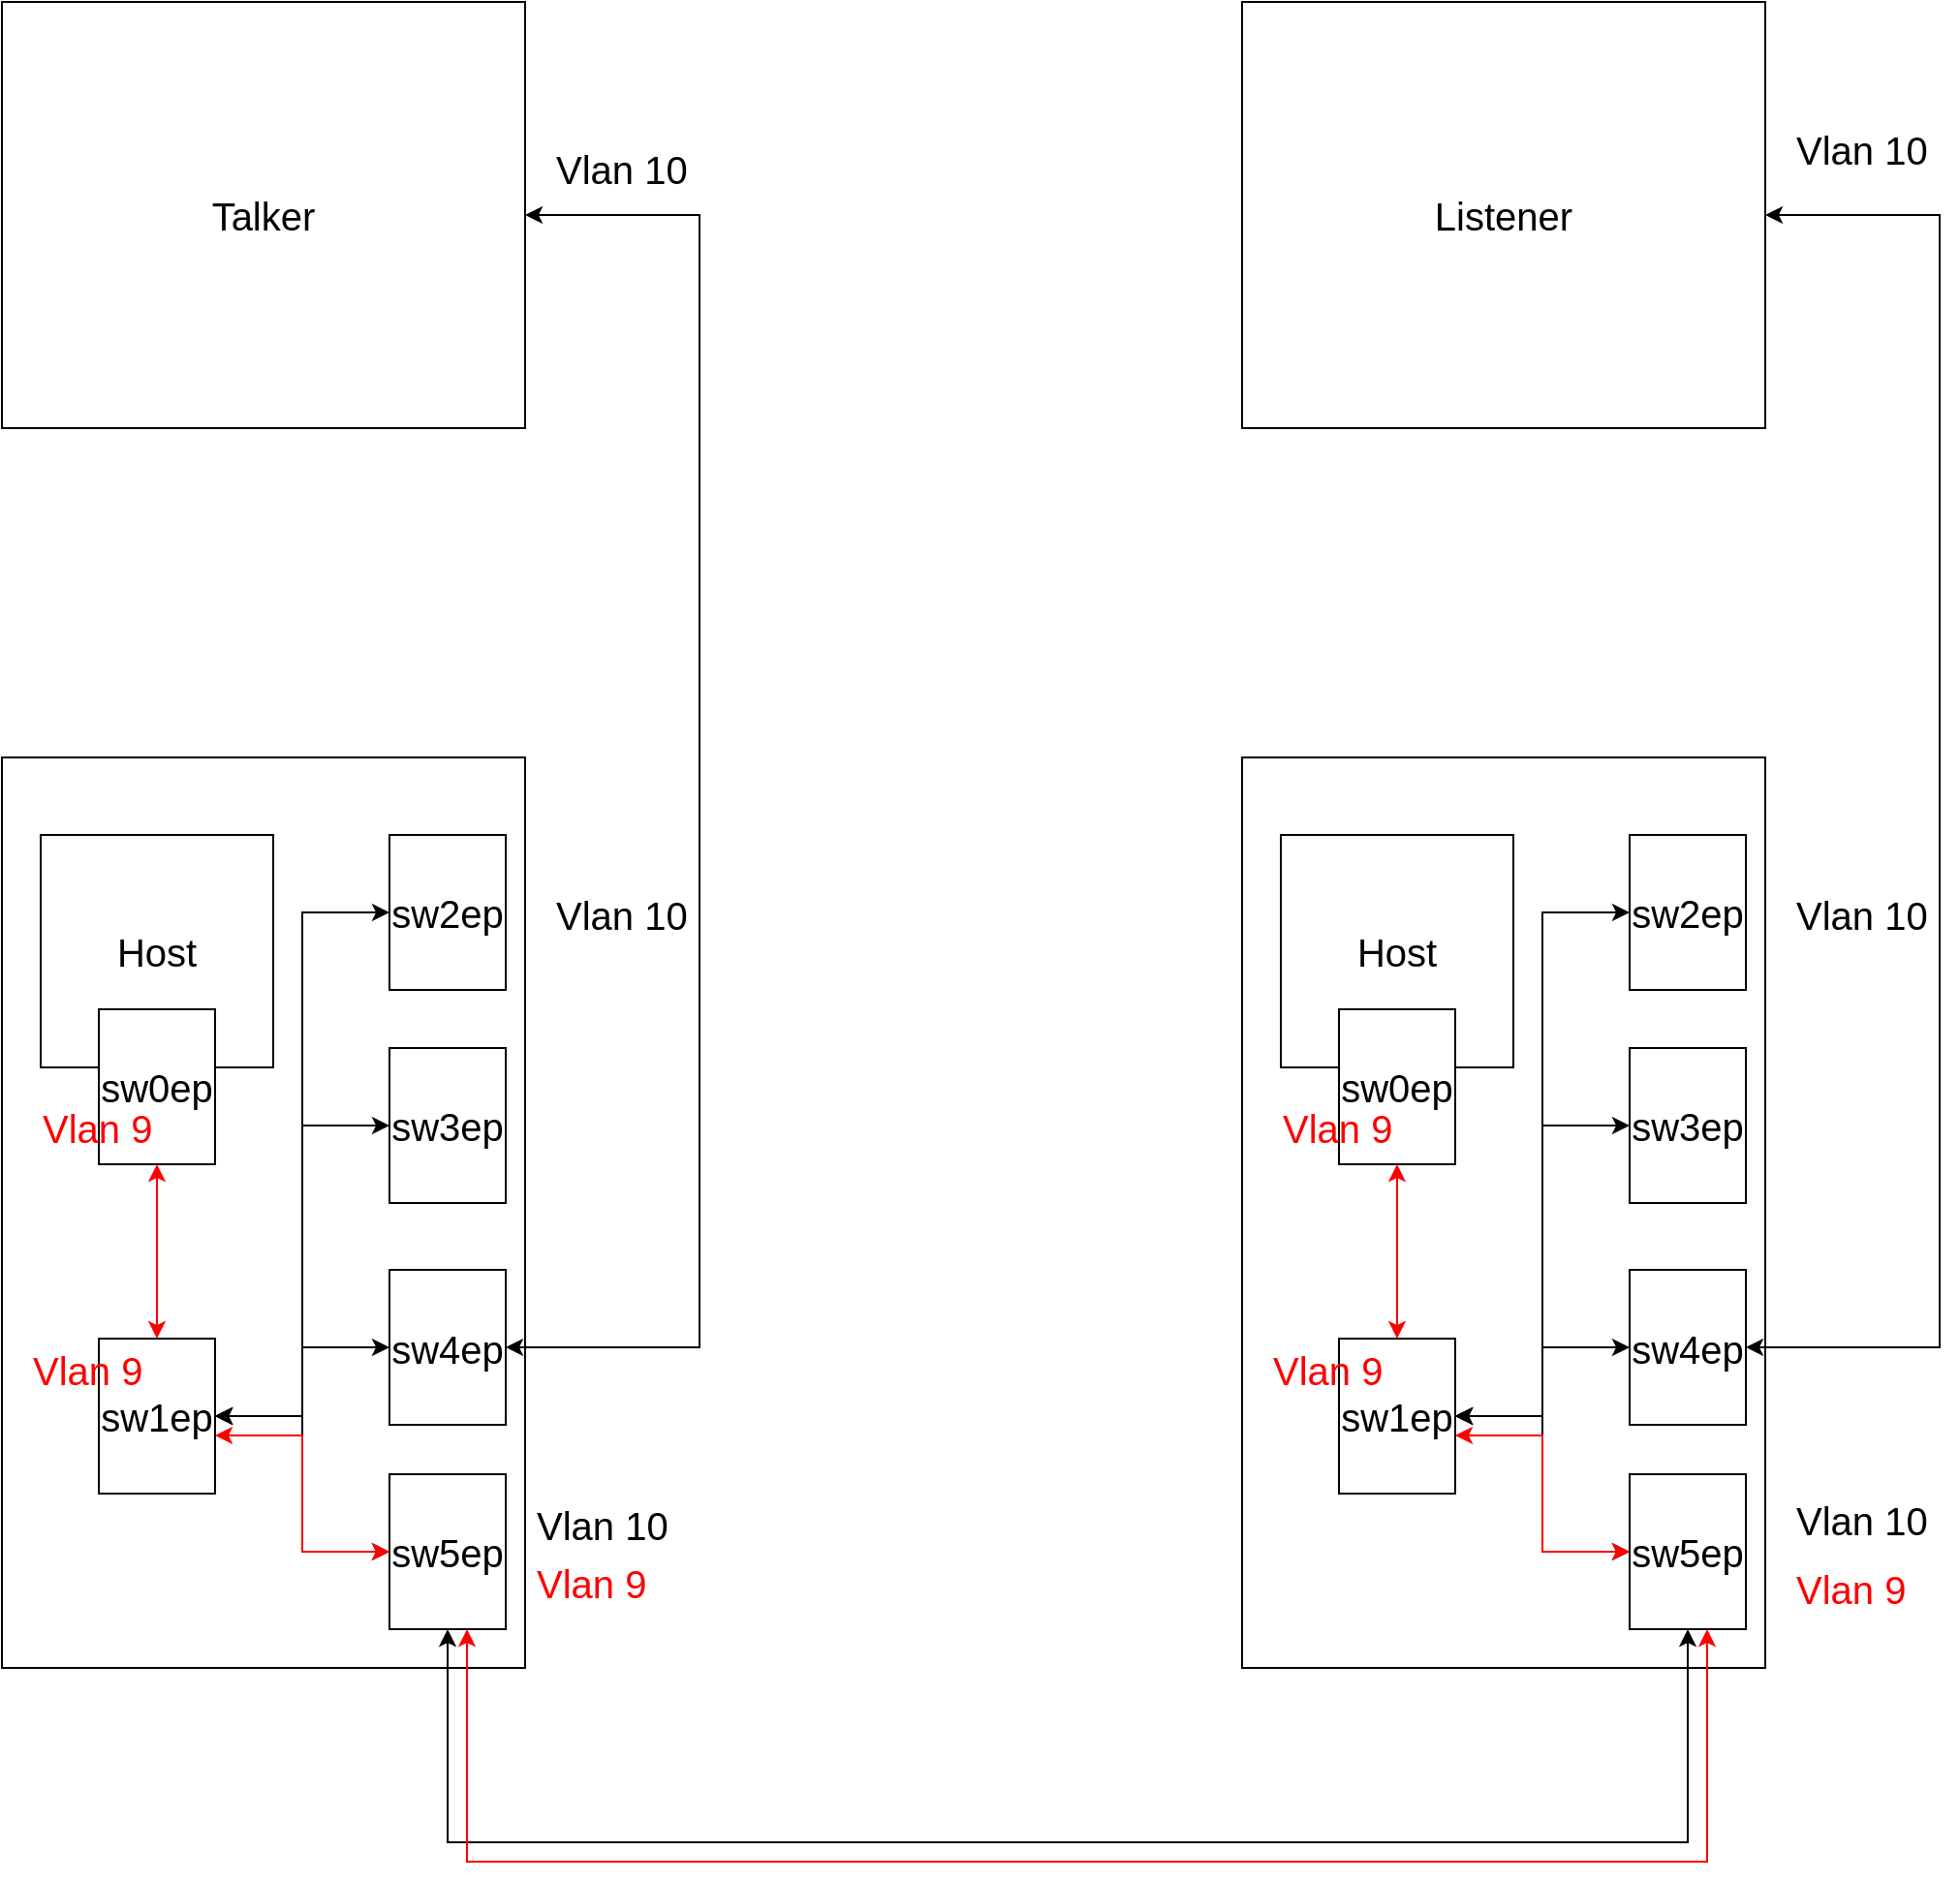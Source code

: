<mxfile version="15.7.3" type="dropbox"><diagram id="-BH8OcxjieSGsIvLVNXB" name="Page-1"><mxGraphModel dx="1635" dy="2079" grid="1" gridSize="10" guides="1" tooltips="1" connect="1" arrows="1" fold="1" page="1" pageScale="1" pageWidth="827" pageHeight="1169" math="0" shadow="0"><root><mxCell id="0"/><mxCell id="1" parent="0"/><mxCell id="_wlg6yeGCy82qZjoEV7s-1" value="" style="rounded=0;whiteSpace=wrap;html=1;" parent="1" vertex="1"><mxGeometry x="70" y="280" width="270" height="470" as="geometry"/></mxCell><mxCell id="_wlg6yeGCy82qZjoEV7s-4" value="Host" style="whiteSpace=wrap;html=1;aspect=fixed;fontSize=20;" parent="1" vertex="1"><mxGeometry x="90" y="320" width="120" height="120" as="geometry"/></mxCell><mxCell id="_wlg6yeGCy82qZjoEV7s-5" value="&lt;span&gt;sw2ep&lt;/span&gt;" style="rounded=0;whiteSpace=wrap;html=1;fontSize=20;" parent="1" vertex="1"><mxGeometry x="270" y="320" width="60" height="80" as="geometry"/></mxCell><mxCell id="_wlg6yeGCy82qZjoEV7s-6" value="&lt;span&gt;sw3ep&lt;/span&gt;" style="rounded=0;whiteSpace=wrap;html=1;fontSize=20;" parent="1" vertex="1"><mxGeometry x="270" y="430" width="60" height="80" as="geometry"/></mxCell><mxCell id="_wlg6yeGCy82qZjoEV7s-7" value="&lt;span&gt;sw4ep&lt;/span&gt;" style="rounded=0;whiteSpace=wrap;html=1;fontSize=20;" parent="1" vertex="1"><mxGeometry x="270" y="544.5" width="60" height="80" as="geometry"/></mxCell><mxCell id="_wlg6yeGCy82qZjoEV7s-8" value="&lt;span&gt;sw5ep&lt;/span&gt;" style="rounded=0;whiteSpace=wrap;html=1;fontSize=20;" parent="1" vertex="1"><mxGeometry x="270" y="650" width="60" height="80" as="geometry"/></mxCell><mxCell id="_wlg6yeGCy82qZjoEV7s-13" value="" style="edgeStyle=orthogonalEdgeStyle;rounded=0;orthogonalLoop=1;jettySize=auto;html=1;fontSize=20;startArrow=classic;startFill=1;strokeColor=#FF0000;" parent="1" source="_wlg6yeGCy82qZjoEV7s-9" target="_wlg6yeGCy82qZjoEV7s-11" edge="1"><mxGeometry relative="1" as="geometry"/></mxCell><mxCell id="_wlg6yeGCy82qZjoEV7s-9" value="sw0ep" style="rounded=0;whiteSpace=wrap;html=1;fontSize=20;" parent="1" vertex="1"><mxGeometry x="120" y="410" width="60" height="80" as="geometry"/></mxCell><mxCell id="_wlg6yeGCy82qZjoEV7s-16" style="edgeStyle=orthogonalEdgeStyle;rounded=0;orthogonalLoop=1;jettySize=auto;html=1;entryX=0;entryY=0.5;entryDx=0;entryDy=0;fontSize=20;startArrow=classic;startFill=1;" parent="1" source="_wlg6yeGCy82qZjoEV7s-11" target="_wlg6yeGCy82qZjoEV7s-7" edge="1"><mxGeometry relative="1" as="geometry"/></mxCell><mxCell id="_wlg6yeGCy82qZjoEV7s-17" style="edgeStyle=orthogonalEdgeStyle;rounded=0;orthogonalLoop=1;jettySize=auto;html=1;entryX=0;entryY=0.5;entryDx=0;entryDy=0;fontSize=20;startArrow=classic;startFill=1;" parent="1" source="_wlg6yeGCy82qZjoEV7s-11" target="_wlg6yeGCy82qZjoEV7s-6" edge="1"><mxGeometry relative="1" as="geometry"/></mxCell><mxCell id="_wlg6yeGCy82qZjoEV7s-18" style="edgeStyle=orthogonalEdgeStyle;rounded=0;orthogonalLoop=1;jettySize=auto;html=1;entryX=0;entryY=0.5;entryDx=0;entryDy=0;fontSize=20;startArrow=classic;startFill=1;" parent="1" source="_wlg6yeGCy82qZjoEV7s-11" target="_wlg6yeGCy82qZjoEV7s-5" edge="1"><mxGeometry relative="1" as="geometry"/></mxCell><mxCell id="p7_vZT_z20xoLqCwWWB2-5" style="edgeStyle=orthogonalEdgeStyle;rounded=0;orthogonalLoop=1;jettySize=auto;html=1;entryX=0;entryY=0.5;entryDx=0;entryDy=0;startArrow=classic;startFill=1;strokeColor=#000000;" edge="1" parent="1" source="_wlg6yeGCy82qZjoEV7s-11" target="_wlg6yeGCy82qZjoEV7s-8"><mxGeometry relative="1" as="geometry"/></mxCell><mxCell id="_wlg6yeGCy82qZjoEV7s-11" value="&lt;span&gt;sw1ep&lt;/span&gt;" style="rounded=0;whiteSpace=wrap;html=1;fontSize=20;" parent="1" vertex="1"><mxGeometry x="120" y="580" width="60" height="80" as="geometry"/></mxCell><mxCell id="_wlg6yeGCy82qZjoEV7s-50" value="" style="rounded=0;whiteSpace=wrap;html=1;" parent="1" vertex="1"><mxGeometry x="710" y="280" width="270" height="470" as="geometry"/></mxCell><mxCell id="_wlg6yeGCy82qZjoEV7s-51" value="Host" style="whiteSpace=wrap;html=1;aspect=fixed;fontSize=20;" parent="1" vertex="1"><mxGeometry x="730" y="320" width="120" height="120" as="geometry"/></mxCell><mxCell id="_wlg6yeGCy82qZjoEV7s-52" value="&lt;span&gt;sw2ep&lt;/span&gt;" style="rounded=0;whiteSpace=wrap;html=1;fontSize=20;" parent="1" vertex="1"><mxGeometry x="910" y="320" width="60" height="80" as="geometry"/></mxCell><mxCell id="_wlg6yeGCy82qZjoEV7s-53" value="&lt;span&gt;sw3ep&lt;/span&gt;" style="rounded=0;whiteSpace=wrap;html=1;fontSize=20;" parent="1" vertex="1"><mxGeometry x="910" y="430" width="60" height="80" as="geometry"/></mxCell><mxCell id="_wlg6yeGCy82qZjoEV7s-54" value="&lt;span&gt;sw4ep&lt;/span&gt;" style="rounded=0;whiteSpace=wrap;html=1;fontSize=20;" parent="1" vertex="1"><mxGeometry x="910" y="544.5" width="60" height="80" as="geometry"/></mxCell><mxCell id="_wlg6yeGCy82qZjoEV7s-55" value="&lt;span&gt;sw5ep&lt;/span&gt;" style="rounded=0;whiteSpace=wrap;html=1;fontSize=20;" parent="1" vertex="1"><mxGeometry x="910" y="650" width="60" height="80" as="geometry"/></mxCell><mxCell id="_wlg6yeGCy82qZjoEV7s-56" value="" style="edgeStyle=orthogonalEdgeStyle;rounded=0;orthogonalLoop=1;jettySize=auto;html=1;fontSize=20;startArrow=classic;startFill=1;strokeColor=#FF0000;" parent="1" source="_wlg6yeGCy82qZjoEV7s-57" target="_wlg6yeGCy82qZjoEV7s-62" edge="1"><mxGeometry relative="1" as="geometry"/></mxCell><mxCell id="_wlg6yeGCy82qZjoEV7s-57" value="sw0ep" style="rounded=0;whiteSpace=wrap;html=1;fontSize=20;" parent="1" vertex="1"><mxGeometry x="760" y="410" width="60" height="80" as="geometry"/></mxCell><mxCell id="_wlg6yeGCy82qZjoEV7s-59" style="edgeStyle=orthogonalEdgeStyle;rounded=0;orthogonalLoop=1;jettySize=auto;html=1;entryX=0;entryY=0.5;entryDx=0;entryDy=0;fontSize=20;startArrow=classic;startFill=1;strokeColor=#000000;" parent="1" source="_wlg6yeGCy82qZjoEV7s-62" target="_wlg6yeGCy82qZjoEV7s-54" edge="1"><mxGeometry relative="1" as="geometry"/></mxCell><mxCell id="_wlg6yeGCy82qZjoEV7s-60" style="edgeStyle=orthogonalEdgeStyle;rounded=0;orthogonalLoop=1;jettySize=auto;html=1;entryX=0;entryY=0.5;entryDx=0;entryDy=0;fontSize=20;startArrow=classic;startFill=1;" parent="1" source="_wlg6yeGCy82qZjoEV7s-62" target="_wlg6yeGCy82qZjoEV7s-53" edge="1"><mxGeometry relative="1" as="geometry"/></mxCell><mxCell id="_wlg6yeGCy82qZjoEV7s-61" style="edgeStyle=orthogonalEdgeStyle;rounded=0;orthogonalLoop=1;jettySize=auto;html=1;entryX=0;entryY=0.5;entryDx=0;entryDy=0;fontSize=20;startArrow=classic;startFill=1;" parent="1" source="_wlg6yeGCy82qZjoEV7s-62" target="_wlg6yeGCy82qZjoEV7s-52" edge="1"><mxGeometry relative="1" as="geometry"/></mxCell><mxCell id="p7_vZT_z20xoLqCwWWB2-7" style="edgeStyle=orthogonalEdgeStyle;rounded=0;orthogonalLoop=1;jettySize=auto;html=1;entryX=0;entryY=0.5;entryDx=0;entryDy=0;startArrow=classic;startFill=1;strokeColor=#000000;" edge="1" parent="1" source="_wlg6yeGCy82qZjoEV7s-62" target="_wlg6yeGCy82qZjoEV7s-55"><mxGeometry relative="1" as="geometry"/></mxCell><mxCell id="_wlg6yeGCy82qZjoEV7s-62" value="&lt;span&gt;sw1ep&lt;/span&gt;" style="rounded=0;whiteSpace=wrap;html=1;fontSize=20;" parent="1" vertex="1"><mxGeometry x="760" y="580" width="60" height="80" as="geometry"/></mxCell><mxCell id="_wlg6yeGCy82qZjoEV7s-69" style="edgeStyle=orthogonalEdgeStyle;rounded=0;orthogonalLoop=1;jettySize=auto;html=1;fontSize=20;startArrow=classic;startFill=1;entryX=1;entryY=0.5;entryDx=0;entryDy=0;" parent="1" source="_wlg6yeGCy82qZjoEV7s-67" target="_wlg6yeGCy82qZjoEV7s-7" edge="1"><mxGeometry relative="1" as="geometry"><Array as="points"><mxPoint x="430"/><mxPoint x="430" y="585"/></Array></mxGeometry></mxCell><mxCell id="_wlg6yeGCy82qZjoEV7s-67" value="Talker" style="rounded=0;whiteSpace=wrap;html=1;fontSize=20;" parent="1" vertex="1"><mxGeometry x="70" y="-110" width="270" height="220" as="geometry"/></mxCell><mxCell id="_wlg6yeGCy82qZjoEV7s-70" style="edgeStyle=orthogonalEdgeStyle;rounded=0;orthogonalLoop=1;jettySize=auto;html=1;fontSize=20;startArrow=classic;startFill=1;entryX=1;entryY=0.5;entryDx=0;entryDy=0;" parent="1" source="_wlg6yeGCy82qZjoEV7s-68" target="_wlg6yeGCy82qZjoEV7s-54" edge="1"><mxGeometry relative="1" as="geometry"><Array as="points"><mxPoint x="1070"/><mxPoint x="1070" y="585"/></Array></mxGeometry></mxCell><mxCell id="_wlg6yeGCy82qZjoEV7s-68" value="Listener" style="rounded=0;whiteSpace=wrap;html=1;fontSize=20;" parent="1" vertex="1"><mxGeometry x="710" y="-110" width="270" height="220" as="geometry"/></mxCell><mxCell id="_wlg6yeGCy82qZjoEV7s-75" value="Vlan 10" style="text;strokeColor=none;fillColor=none;align=left;verticalAlign=middle;spacingLeft=4;spacingRight=4;overflow=hidden;points=[[0,0.5],[1,0.5]];portConstraint=eastwest;rotatable=0;fontSize=20;" parent="1" vertex="1"><mxGeometry x="350" y="-40" width="80" height="30" as="geometry"/></mxCell><mxCell id="_wlg6yeGCy82qZjoEV7s-77" value="Vlan 10" style="text;strokeColor=none;fillColor=none;align=left;verticalAlign=middle;spacingLeft=4;spacingRight=4;overflow=hidden;points=[[0,0.5],[1,0.5]];portConstraint=eastwest;rotatable=0;fontSize=20;" parent="1" vertex="1"><mxGeometry x="340" y="660" width="80" height="30" as="geometry"/></mxCell><mxCell id="_wlg6yeGCy82qZjoEV7s-78" value="Vlan 10" style="text;strokeColor=none;fillColor=none;align=left;verticalAlign=middle;spacingLeft=4;spacingRight=4;overflow=hidden;points=[[0,0.5],[1,0.5]];portConstraint=eastwest;rotatable=0;fontSize=20;" parent="1" vertex="1"><mxGeometry x="990" y="-50" width="80" height="30" as="geometry"/></mxCell><mxCell id="_wlg6yeGCy82qZjoEV7s-81" value="Vlan 10" style="text;strokeColor=none;fillColor=none;align=left;verticalAlign=middle;spacingLeft=4;spacingRight=4;overflow=hidden;points=[[0,0.5],[1,0.5]];portConstraint=eastwest;rotatable=0;fontSize=20;" parent="1" vertex="1"><mxGeometry x="990" y="657.25" width="80" height="30" as="geometry"/></mxCell><mxCell id="_wlg6yeGCy82qZjoEV7s-82" value="Vlan 10" style="text;strokeColor=none;fillColor=none;align=left;verticalAlign=middle;spacingLeft=4;spacingRight=4;overflow=hidden;points=[[0,0.5],[1,0.5]];portConstraint=eastwest;rotatable=0;fontSize=20;" parent="1" vertex="1"><mxGeometry x="990" y="345" width="80" height="30" as="geometry"/></mxCell><mxCell id="_wlg6yeGCy82qZjoEV7s-83" value="Vlan 9" style="text;strokeColor=none;fillColor=none;align=left;verticalAlign=middle;spacingLeft=4;spacingRight=4;overflow=hidden;points=[[0,0.5],[1,0.5]];portConstraint=eastwest;rotatable=0;fontSize=20;fontColor=#FF0000;" parent="1" vertex="1"><mxGeometry x="85" y="455" width="80" height="30" as="geometry"/></mxCell><mxCell id="_wlg6yeGCy82qZjoEV7s-84" value="Vlan 9" style="text;strokeColor=none;fillColor=none;align=left;verticalAlign=middle;spacingLeft=4;spacingRight=4;overflow=hidden;points=[[0,0.5],[1,0.5]];portConstraint=eastwest;rotatable=0;fontSize=20;fontColor=#FF0000;" parent="1" vertex="1"><mxGeometry x="340" y="690" width="80" height="30" as="geometry"/></mxCell><mxCell id="_wlg6yeGCy82qZjoEV7s-87" value="Vlan 9" style="text;strokeColor=none;fillColor=none;align=left;verticalAlign=middle;spacingLeft=4;spacingRight=4;overflow=hidden;points=[[0,0.5],[1,0.5]];portConstraint=eastwest;rotatable=0;fontSize=20;fontColor=#FF0000;" parent="1" vertex="1"><mxGeometry x="990" y="692.75" width="80" height="30" as="geometry"/></mxCell><mxCell id="_wlg6yeGCy82qZjoEV7s-88" value="Vlan 9" style="text;strokeColor=none;fillColor=none;align=left;verticalAlign=middle;spacingLeft=4;spacingRight=4;overflow=hidden;points=[[0,0.5],[1,0.5]];portConstraint=eastwest;rotatable=0;fontSize=20;fontColor=#FF0000;" parent="1" vertex="1"><mxGeometry x="725" y="455" width="80" height="30" as="geometry"/></mxCell><mxCell id="p7_vZT_z20xoLqCwWWB2-1" value="Vlan 10" style="text;strokeColor=none;fillColor=none;align=left;verticalAlign=middle;spacingLeft=4;spacingRight=4;overflow=hidden;points=[[0,0.5],[1,0.5]];portConstraint=eastwest;rotatable=0;fontSize=20;" vertex="1" parent="1"><mxGeometry x="350" y="345" width="80" height="30" as="geometry"/></mxCell><mxCell id="p7_vZT_z20xoLqCwWWB2-2" style="edgeStyle=orthogonalEdgeStyle;rounded=0;orthogonalLoop=1;jettySize=auto;html=1;entryX=0.5;entryY=1;entryDx=0;entryDy=0;startArrow=classic;startFill=1;" edge="1" parent="1" source="_wlg6yeGCy82qZjoEV7s-8" target="_wlg6yeGCy82qZjoEV7s-55"><mxGeometry relative="1" as="geometry"><Array as="points"><mxPoint x="300" y="840"/><mxPoint x="940" y="840"/></Array></mxGeometry></mxCell><mxCell id="p7_vZT_z20xoLqCwWWB2-4" style="edgeStyle=orthogonalEdgeStyle;rounded=0;orthogonalLoop=1;jettySize=auto;html=1;entryX=0.5;entryY=1;entryDx=0;entryDy=0;startArrow=classic;startFill=1;strokeColor=#FF0000;" edge="1" parent="1"><mxGeometry relative="1" as="geometry"><mxPoint x="310" y="730" as="sourcePoint"/><mxPoint x="950" y="730" as="targetPoint"/><Array as="points"><mxPoint x="310" y="850"/><mxPoint x="950" y="850"/></Array></mxGeometry></mxCell><mxCell id="_wlg6yeGCy82qZjoEV7s-15" style="edgeStyle=orthogonalEdgeStyle;rounded=0;orthogonalLoop=1;jettySize=auto;html=1;entryX=0;entryY=0.5;entryDx=0;entryDy=0;fontSize=20;startArrow=classic;startFill=1;strokeColor=#FF0000;" parent="1" source="_wlg6yeGCy82qZjoEV7s-11" target="_wlg6yeGCy82qZjoEV7s-8" edge="1"><mxGeometry relative="1" as="geometry"><Array as="points"><mxPoint x="225" y="630"/><mxPoint x="225" y="690"/></Array></mxGeometry></mxCell><mxCell id="_wlg6yeGCy82qZjoEV7s-58" style="edgeStyle=orthogonalEdgeStyle;rounded=0;orthogonalLoop=1;jettySize=auto;html=1;entryX=0;entryY=0.5;entryDx=0;entryDy=0;fontSize=20;startArrow=classic;startFill=1;strokeColor=#FF0000;" parent="1" source="_wlg6yeGCy82qZjoEV7s-62" target="_wlg6yeGCy82qZjoEV7s-55" edge="1"><mxGeometry relative="1" as="geometry"><Array as="points"><mxPoint x="865" y="630"/><mxPoint x="865" y="690"/></Array></mxGeometry></mxCell><mxCell id="p7_vZT_z20xoLqCwWWB2-8" value="Vlan 9" style="text;strokeColor=none;fillColor=none;align=left;verticalAlign=middle;spacingLeft=4;spacingRight=4;overflow=hidden;points=[[0,0.5],[1,0.5]];portConstraint=eastwest;rotatable=0;fontSize=20;fontColor=#FF0000;" vertex="1" parent="1"><mxGeometry x="720" y="580" width="80" height="30" as="geometry"/></mxCell><mxCell id="p7_vZT_z20xoLqCwWWB2-9" value="Vlan 9" style="text;strokeColor=none;fillColor=none;align=left;verticalAlign=middle;spacingLeft=4;spacingRight=4;overflow=hidden;points=[[0,0.5],[1,0.5]];portConstraint=eastwest;rotatable=0;fontSize=20;fontColor=#FF0000;" vertex="1" parent="1"><mxGeometry x="80" y="580" width="80" height="30" as="geometry"/></mxCell></root></mxGraphModel></diagram></mxfile>